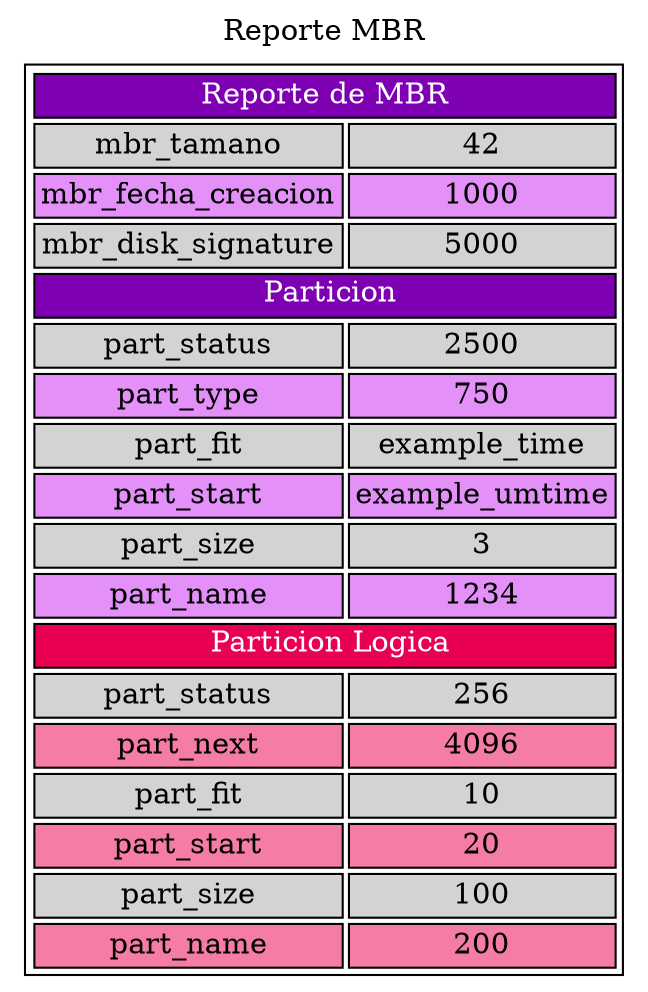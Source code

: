 digraph grid {
    bgcolor="white"
    label="Reporte MBR"
    layout=dot
    labelloc="t"
    edge [weigth=1000 style=dashed color=red4 dir="both" arrowtail="open" arrowhead="open"]
    a0[shape=none, color=black, label=<
        <TABLE cellspacing="3" cellpadding="2" >
            <TR><TD bgcolor="#7d00b3" colspan="2"><font color="white">Reporte de MBR</font></TD></TR>
            <TR><TD bgcolor="lightgrey">mbr_tamano</TD><TD bgcolor="lightgrey" >42</TD></TR>
            <TR><TD bgcolor="#e391f8">mbr_fecha_creacion</TD><TD bgcolor="#e391f8">1000</TD></TR>
            <TR><TD bgcolor="lightgrey">mbr_disk_signature</TD><TD bgcolor="lightgrey">5000</TD></TR>

            <TR><TD bgcolor="#7d00b3" colspan="2"> <font color="white">Particion</font></TD></TR>
            <TR><TD bgcolor="lightgrey">part_status</TD><TD bgcolor="lightgrey">2500</TD></TR>
            <TR><TD bgcolor="#e391f8">part_type</TD><TD bgcolor="#e391f8">750</TD></TR>
            <TR><TD bgcolor="lightgrey">part_fit</TD><TD bgcolor="lightgrey" >example_time</TD></TR>
            <TR><TD bgcolor="#e391f8">part_start</TD><TD bgcolor="#e391f8">example_umtime</TD></TR>
            <TR><TD bgcolor="lightgrey">part_size</TD><TD bgcolor="lightgrey">3</TD></TR>
            <TR><TD bgcolor="#e391f8">part_name</TD><TD bgcolor="#e391f8">1234</TD></TR>

            <TR><TD bgcolor="#e90052" colspan="2"> <font color="white">Particion Logica</font></TD></TR>
            <TR><TD bgcolor="lightgrey">part_status</TD><TD bgcolor="lightgrey">256</TD></TR>
            <TR><TD bgcolor="#f57ca7">part_next</TD><TD bgcolor="#f57ca7">4096</TD></TR>
            <TR><TD bgcolor="lightgrey">part_fit</TD><TD bgcolor="lightgrey">10</TD></TR>
            <TR><TD bgcolor="#f57ca7">part_start</TD><TD bgcolor="#f57ca7">20</TD></TR>
            <TR><TD bgcolor="lightgrey">part_size</TD><TD bgcolor="lightgrey">100</TD></TR>
            <TR><TD bgcolor="#f57ca7">part_name</TD><TD bgcolor="#f57ca7">200</TD></TR>

        </TABLE>
    >];
}
